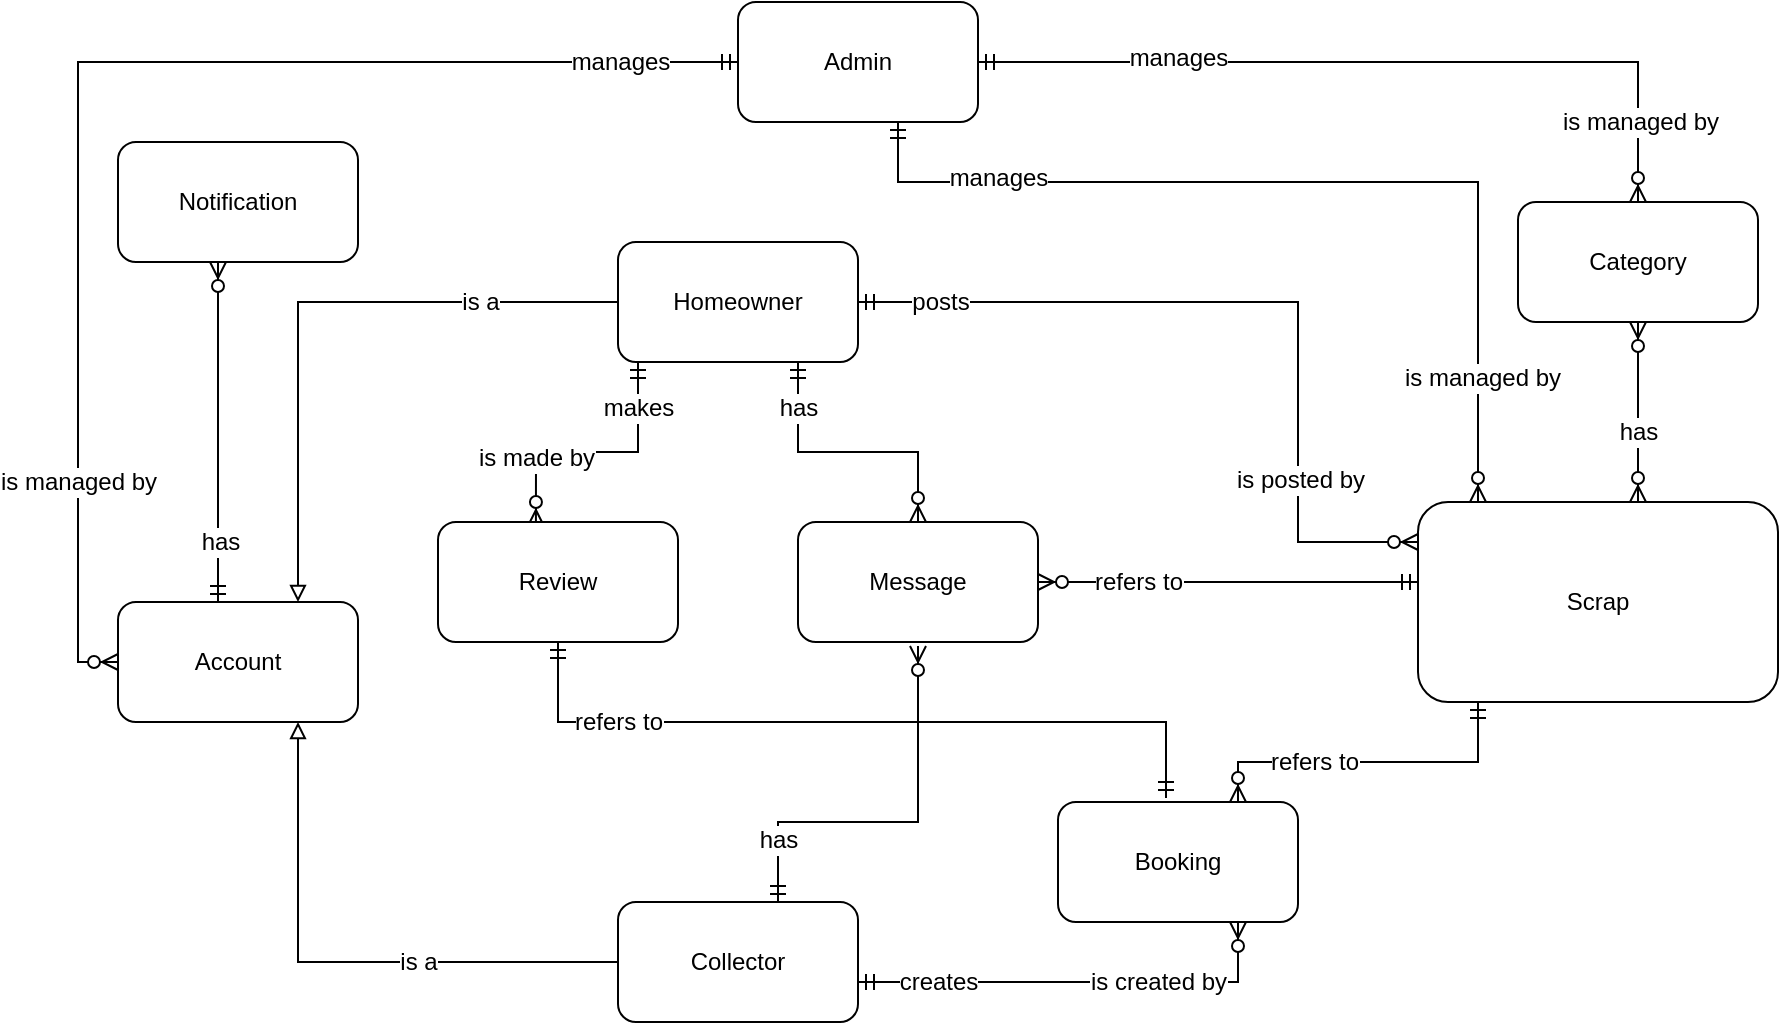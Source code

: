 <mxfile version="12.8.1" type="device"><diagram id="TBefRcXTWVSf1lGAVokM" name="Page-1"><mxGraphModel dx="1865" dy="1722" grid="1" gridSize="10" guides="1" tooltips="1" connect="1" arrows="1" fold="1" page="1" pageScale="1" pageWidth="827" pageHeight="1169" background="#FFFFFF" math="0" shadow="0"><root><mxCell id="0"/><mxCell id="1" parent="0"/><mxCell id="5PR5Owz3npO_q2eic5K1-1" value="Account" style="rounded=1;whiteSpace=wrap;html=1;" parent="1" vertex="1"><mxGeometry x="-50" y="260" width="120" height="60" as="geometry"/></mxCell><mxCell id="5PR5Owz3npO_q2eic5K1-18" style="edgeStyle=orthogonalEdgeStyle;rounded=0;orthogonalLoop=1;jettySize=auto;html=1;entryX=0;entryY=0.5;entryDx=0;entryDy=0;startArrow=ERmandOne;startFill=0;endArrow=ERzeroToMany;endFill=1;" parent="1" source="5PR5Owz3npO_q2eic5K1-2" target="5PR5Owz3npO_q2eic5K1-1" edge="1"><mxGeometry relative="1" as="geometry"/></mxCell><mxCell id="5PR5Owz3npO_q2eic5K1-35" value="manages" style="text;html=1;align=center;verticalAlign=middle;resizable=0;points=[];labelBackgroundColor=#ffffff;" parent="5PR5Owz3npO_q2eic5K1-18" vertex="1" connectable="0"><mxGeometry x="-0.909" y="2" relative="1" as="geometry"><mxPoint x="-30" y="-2" as="offset"/></mxGeometry></mxCell><mxCell id="5PR5Owz3npO_q2eic5K1-54" value="is managed by" style="text;html=1;align=center;verticalAlign=middle;resizable=0;points=[];labelBackgroundColor=#ffffff;" parent="5PR5Owz3npO_q2eic5K1-18" vertex="1" connectable="0"><mxGeometry x="0.797" relative="1" as="geometry"><mxPoint y="-44" as="offset"/></mxGeometry></mxCell><mxCell id="5PR5Owz3npO_q2eic5K1-20" style="edgeStyle=orthogonalEdgeStyle;rounded=0;orthogonalLoop=1;jettySize=auto;html=1;exitX=1;exitY=0.5;exitDx=0;exitDy=0;startArrow=ERmandOne;startFill=0;endArrow=ERzeroToMany;endFill=1;" parent="1" source="5PR5Owz3npO_q2eic5K1-2" target="5PR5Owz3npO_q2eic5K1-11" edge="1"><mxGeometry relative="1" as="geometry"/></mxCell><mxCell id="5PR5Owz3npO_q2eic5K1-36" value="manages" style="text;html=1;align=center;verticalAlign=middle;resizable=0;points=[];labelBackgroundColor=#ffffff;" parent="5PR5Owz3npO_q2eic5K1-20" vertex="1" connectable="0"><mxGeometry x="-0.5" y="2" relative="1" as="geometry"><mxPoint as="offset"/></mxGeometry></mxCell><mxCell id="5PR5Owz3npO_q2eic5K1-38" value="is managed by" style="text;html=1;align=center;verticalAlign=middle;resizable=0;points=[];labelBackgroundColor=#ffffff;" parent="5PR5Owz3npO_q2eic5K1-20" vertex="1" connectable="0"><mxGeometry x="0.492" y="-17" relative="1" as="geometry"><mxPoint x="32" y="13" as="offset"/></mxGeometry></mxCell><mxCell id="5PR5Owz3npO_q2eic5K1-21" style="edgeStyle=orthogonalEdgeStyle;rounded=0;orthogonalLoop=1;jettySize=auto;html=1;startArrow=ERmandOne;startFill=0;endArrow=ERzeroToMany;endFill=1;" parent="1" source="5PR5Owz3npO_q2eic5K1-2" target="5PR5Owz3npO_q2eic5K1-8" edge="1"><mxGeometry relative="1" as="geometry"><Array as="points"><mxPoint x="340" y="50"/><mxPoint x="630" y="50"/></Array></mxGeometry></mxCell><mxCell id="5PR5Owz3npO_q2eic5K1-37" value="manages" style="text;html=1;align=center;verticalAlign=middle;resizable=0;points=[];labelBackgroundColor=#ffffff;" parent="5PR5Owz3npO_q2eic5K1-21" vertex="1" connectable="0"><mxGeometry x="-0.667" y="2" relative="1" as="geometry"><mxPoint as="offset"/></mxGeometry></mxCell><mxCell id="5PR5Owz3npO_q2eic5K1-39" value="is managed by" style="text;html=1;align=center;verticalAlign=middle;resizable=0;points=[];labelBackgroundColor=#ffffff;" parent="5PR5Owz3npO_q2eic5K1-21" vertex="1" connectable="0"><mxGeometry x="0.741" y="2" relative="1" as="geometry"><mxPoint as="offset"/></mxGeometry></mxCell><mxCell id="5PR5Owz3npO_q2eic5K1-2" value="Admin" style="rounded=1;whiteSpace=wrap;html=1;" parent="1" vertex="1"><mxGeometry x="260" y="-40" width="120" height="60" as="geometry"/></mxCell><mxCell id="5PR5Owz3npO_q2eic5K1-16" style="edgeStyle=orthogonalEdgeStyle;rounded=0;orthogonalLoop=1;jettySize=auto;html=1;endArrow=ERmandOne;endFill=0;startArrow=ERzeroToMany;startFill=1;" parent="1" source="5PR5Owz3npO_q2eic5K1-3" target="5PR5Owz3npO_q2eic5K1-1" edge="1"><mxGeometry relative="1" as="geometry"><Array as="points"><mxPoint y="160"/><mxPoint y="160"/></Array></mxGeometry></mxCell><mxCell id="5PR5Owz3npO_q2eic5K1-62" value="has" style="text;html=1;align=center;verticalAlign=middle;resizable=0;points=[];labelBackgroundColor=#ffffff;" parent="5PR5Owz3npO_q2eic5K1-16" vertex="1" connectable="0"><mxGeometry x="0.647" y="1" relative="1" as="geometry"><mxPoint as="offset"/></mxGeometry></mxCell><mxCell id="5PR5Owz3npO_q2eic5K1-3" value="Notification" style="rounded=1;whiteSpace=wrap;html=1;" parent="1" vertex="1"><mxGeometry x="-50" y="30" width="120" height="60" as="geometry"/></mxCell><mxCell id="5PR5Owz3npO_q2eic5K1-14" style="edgeStyle=orthogonalEdgeStyle;rounded=0;orthogonalLoop=1;jettySize=auto;html=1;entryX=0.75;entryY=0;entryDx=0;entryDy=0;endArrow=block;endFill=0;" parent="1" source="5PR5Owz3npO_q2eic5K1-4" target="5PR5Owz3npO_q2eic5K1-1" edge="1"><mxGeometry relative="1" as="geometry"><Array as="points"><mxPoint x="40" y="110"/></Array></mxGeometry></mxCell><mxCell id="5PR5Owz3npO_q2eic5K1-53" value="is a" style="text;html=1;align=center;verticalAlign=middle;resizable=0;points=[];labelBackgroundColor=#ffffff;" parent="5PR5Owz3npO_q2eic5K1-14" vertex="1" connectable="0"><mxGeometry x="-0.293" y="-1" relative="1" as="geometry"><mxPoint x="40" y="1" as="offset"/></mxGeometry></mxCell><mxCell id="5PR5Owz3npO_q2eic5K1-19" style="edgeStyle=orthogonalEdgeStyle;rounded=0;orthogonalLoop=1;jettySize=auto;html=1;startArrow=ERmandOne;startFill=0;endArrow=ERzeroToMany;endFill=1;" parent="1" source="5PR5Owz3npO_q2eic5K1-4" target="5PR5Owz3npO_q2eic5K1-8" edge="1"><mxGeometry relative="1" as="geometry"><mxPoint x="621" y="250" as="targetPoint"/><Array as="points"><mxPoint x="540" y="110"/><mxPoint x="540" y="230"/></Array></mxGeometry></mxCell><mxCell id="5PR5Owz3npO_q2eic5K1-55" value="posts" style="text;html=1;align=center;verticalAlign=middle;resizable=0;points=[];labelBackgroundColor=#ffffff;" parent="5PR5Owz3npO_q2eic5K1-19" vertex="1" connectable="0"><mxGeometry x="-0.851" y="-2" relative="1" as="geometry"><mxPoint x="11" y="-2" as="offset"/></mxGeometry></mxCell><mxCell id="5PR5Owz3npO_q2eic5K1-56" value="is posted by" style="text;html=1;align=center;verticalAlign=middle;resizable=0;points=[];labelBackgroundColor=#ffffff;" parent="5PR5Owz3npO_q2eic5K1-19" vertex="1" connectable="0"><mxGeometry x="0.544" y="1" relative="1" as="geometry"><mxPoint as="offset"/></mxGeometry></mxCell><mxCell id="5PR5Owz3npO_q2eic5K1-23" style="edgeStyle=orthogonalEdgeStyle;rounded=0;orthogonalLoop=1;jettySize=auto;html=1;entryX=0.408;entryY=0.033;entryDx=0;entryDy=0;entryPerimeter=0;startArrow=ERmandOne;startFill=0;endArrow=ERzeroToMany;endFill=1;" parent="1" source="5PR5Owz3npO_q2eic5K1-4" target="5PR5Owz3npO_q2eic5K1-6" edge="1"><mxGeometry relative="1" as="geometry"><Array as="points"><mxPoint x="210" y="185"/><mxPoint x="159" y="185"/></Array></mxGeometry></mxCell><mxCell id="5PR5Owz3npO_q2eic5K1-58" value="makes" style="text;html=1;align=center;verticalAlign=middle;resizable=0;points=[];labelBackgroundColor=#ffffff;" parent="5PR5Owz3npO_q2eic5K1-23" vertex="1" connectable="0"><mxGeometry x="-0.545" relative="1" as="geometry"><mxPoint y="-8" as="offset"/></mxGeometry></mxCell><mxCell id="5PR5Owz3npO_q2eic5K1-59" value="is made by" style="text;html=1;align=center;verticalAlign=middle;resizable=0;points=[];labelBackgroundColor=#ffffff;" parent="5PR5Owz3npO_q2eic5K1-23" vertex="1" connectable="0"><mxGeometry x="0.48" relative="1" as="geometry"><mxPoint as="offset"/></mxGeometry></mxCell><mxCell id="5PR5Owz3npO_q2eic5K1-24" style="edgeStyle=orthogonalEdgeStyle;rounded=0;orthogonalLoop=1;jettySize=auto;html=1;exitX=0.75;exitY=1;exitDx=0;exitDy=0;startArrow=ERmandOne;startFill=0;endArrow=ERzeroToMany;endFill=1;" parent="1" source="5PR5Owz3npO_q2eic5K1-4" target="5PR5Owz3npO_q2eic5K1-7" edge="1"><mxGeometry relative="1" as="geometry"><Array as="points"><mxPoint x="290" y="185"/><mxPoint x="350" y="185"/></Array></mxGeometry></mxCell><mxCell id="5PR5Owz3npO_q2eic5K1-57" value="has" style="text;html=1;align=center;verticalAlign=middle;resizable=0;points=[];labelBackgroundColor=#ffffff;" parent="5PR5Owz3npO_q2eic5K1-24" vertex="1" connectable="0"><mxGeometry x="-0.523" y="1" relative="1" as="geometry"><mxPoint x="-1" y="-11" as="offset"/></mxGeometry></mxCell><mxCell id="5PR5Owz3npO_q2eic5K1-4" value="Homeowner" style="rounded=1;whiteSpace=wrap;html=1;" parent="1" vertex="1"><mxGeometry x="200" y="80" width="120" height="60" as="geometry"/></mxCell><mxCell id="5PR5Owz3npO_q2eic5K1-15" style="edgeStyle=orthogonalEdgeStyle;rounded=0;orthogonalLoop=1;jettySize=auto;html=1;entryX=0.75;entryY=1;entryDx=0;entryDy=0;endArrow=block;endFill=0;" parent="1" source="5PR5Owz3npO_q2eic5K1-5" target="5PR5Owz3npO_q2eic5K1-1" edge="1"><mxGeometry relative="1" as="geometry"><Array as="points"><mxPoint x="40" y="440"/></Array></mxGeometry></mxCell><mxCell id="5PR5Owz3npO_q2eic5K1-51" value="is a" style="text;html=1;align=center;verticalAlign=middle;resizable=0;points=[];labelBackgroundColor=#ffffff;" parent="5PR5Owz3npO_q2eic5K1-15" vertex="1" connectable="0"><mxGeometry x="-0.136" y="-1" relative="1" as="geometry"><mxPoint x="21" y="1" as="offset"/></mxGeometry></mxCell><mxCell id="5PR5Owz3npO_q2eic5K1-25" style="edgeStyle=orthogonalEdgeStyle;rounded=0;orthogonalLoop=1;jettySize=auto;html=1;startArrow=ERmandOne;startFill=0;endArrow=ERzeroToMany;endFill=1;" parent="1" source="5PR5Owz3npO_q2eic5K1-5" edge="1"><mxGeometry relative="1" as="geometry"><mxPoint x="350" y="282" as="targetPoint"/><Array as="points"><mxPoint x="280" y="370"/><mxPoint x="350" y="370"/></Array></mxGeometry></mxCell><mxCell id="5PR5Owz3npO_q2eic5K1-60" value="has" style="text;html=1;align=center;verticalAlign=middle;resizable=0;points=[];labelBackgroundColor=#ffffff;" parent="5PR5Owz3npO_q2eic5K1-25" vertex="1" connectable="0"><mxGeometry x="-0.687" relative="1" as="geometry"><mxPoint as="offset"/></mxGeometry></mxCell><mxCell id="5PR5Owz3npO_q2eic5K1-31" style="edgeStyle=orthogonalEdgeStyle;rounded=0;orthogonalLoop=1;jettySize=auto;html=1;startArrow=ERmandOne;startFill=0;endArrow=ERzeroToMany;endFill=1;entryX=0.75;entryY=1;entryDx=0;entryDy=0;" parent="1" source="5PR5Owz3npO_q2eic5K1-5" target="5PR5Owz3npO_q2eic5K1-9" edge="1"><mxGeometry relative="1" as="geometry"><mxPoint x="510" y="430" as="targetPoint"/><Array as="points"><mxPoint x="510" y="450"/></Array></mxGeometry></mxCell><mxCell id="5PR5Owz3npO_q2eic5K1-49" value="creates" style="text;html=1;align=center;verticalAlign=middle;resizable=0;points=[];labelBackgroundColor=#ffffff;" parent="5PR5Owz3npO_q2eic5K1-31" vertex="1" connectable="0"><mxGeometry x="0.811" y="120" relative="1" as="geometry"><mxPoint x="-30" y="9" as="offset"/></mxGeometry></mxCell><mxCell id="5PR5Owz3npO_q2eic5K1-50" value="is created by" style="text;html=1;align=center;verticalAlign=middle;resizable=0;points=[];labelBackgroundColor=#ffffff;" parent="5PR5Owz3npO_q2eic5K1-31" vertex="1" connectable="0"><mxGeometry x="0.446" relative="1" as="geometry"><mxPoint x="-9" as="offset"/></mxGeometry></mxCell><mxCell id="5PR5Owz3npO_q2eic5K1-5" value="Collector" style="rounded=1;whiteSpace=wrap;html=1;" parent="1" vertex="1"><mxGeometry x="200" y="410" width="120" height="60" as="geometry"/></mxCell><mxCell id="5PR5Owz3npO_q2eic5K1-30" style="edgeStyle=orthogonalEdgeStyle;rounded=0;orthogonalLoop=1;jettySize=auto;html=1;entryX=0.45;entryY=-0.033;entryDx=0;entryDy=0;entryPerimeter=0;startArrow=ERmandOne;startFill=0;endArrow=ERmandOne;endFill=0;" parent="1" source="5PR5Owz3npO_q2eic5K1-6" target="5PR5Owz3npO_q2eic5K1-9" edge="1"><mxGeometry relative="1" as="geometry"><Array as="points"><mxPoint x="170" y="320"/><mxPoint x="474" y="320"/></Array></mxGeometry></mxCell><mxCell id="5PR5Owz3npO_q2eic5K1-61" value="refers to" style="text;html=1;align=center;verticalAlign=middle;resizable=0;points=[];labelBackgroundColor=#ffffff;" parent="5PR5Owz3npO_q2eic5K1-30" vertex="1" connectable="0"><mxGeometry x="-0.801" y="20" relative="1" as="geometry"><mxPoint x="10" y="2" as="offset"/></mxGeometry></mxCell><mxCell id="5PR5Owz3npO_q2eic5K1-6" value="Review" style="rounded=1;whiteSpace=wrap;html=1;" parent="1" vertex="1"><mxGeometry x="110" y="220" width="120" height="60" as="geometry"/></mxCell><mxCell id="5PR5Owz3npO_q2eic5K1-7" value="Message" style="rounded=1;whiteSpace=wrap;html=1;" parent="1" vertex="1"><mxGeometry x="290" y="220" width="120" height="60" as="geometry"/></mxCell><mxCell id="5PR5Owz3npO_q2eic5K1-22" style="edgeStyle=orthogonalEdgeStyle;rounded=0;orthogonalLoop=1;jettySize=auto;html=1;entryX=0.5;entryY=1;entryDx=0;entryDy=0;startArrow=ERzeroToMany;startFill=1;endArrow=ERzeroToMany;endFill=1;" parent="1" source="5PR5Owz3npO_q2eic5K1-8" target="5PR5Owz3npO_q2eic5K1-11" edge="1"><mxGeometry relative="1" as="geometry"><Array as="points"><mxPoint x="710" y="170"/><mxPoint x="710" y="170"/></Array></mxGeometry></mxCell><mxCell id="5PR5Owz3npO_q2eic5K1-44" value="has" style="text;html=1;align=center;verticalAlign=middle;resizable=0;points=[];labelBackgroundColor=#ffffff;" parent="5PR5Owz3npO_q2eic5K1-22" vertex="1" connectable="0"><mxGeometry x="-0.111" y="-5" relative="1" as="geometry"><mxPoint x="-5" y="5" as="offset"/></mxGeometry></mxCell><mxCell id="5PR5Owz3npO_q2eic5K1-29" style="edgeStyle=orthogonalEdgeStyle;rounded=0;orthogonalLoop=1;jettySize=auto;html=1;startArrow=ERmandOne;startFill=0;endArrow=ERzeroToMany;endFill=1;" parent="1" source="5PR5Owz3npO_q2eic5K1-8" target="5PR5Owz3npO_q2eic5K1-7" edge="1"><mxGeometry relative="1" as="geometry"><Array as="points"><mxPoint x="550" y="250"/><mxPoint x="550" y="250"/></Array></mxGeometry></mxCell><mxCell id="I7rVOZbUUgQuctX_aWCq-1" value="refers to" style="text;html=1;align=center;verticalAlign=middle;resizable=0;points=[];labelBackgroundColor=#ffffff;" parent="5PR5Owz3npO_q2eic5K1-29" vertex="1" connectable="0"><mxGeometry x="0.105" y="-1" relative="1" as="geometry"><mxPoint x="-35" y="1" as="offset"/></mxGeometry></mxCell><mxCell id="5PR5Owz3npO_q2eic5K1-33" style="edgeStyle=orthogonalEdgeStyle;rounded=0;orthogonalLoop=1;jettySize=auto;html=1;entryX=0.75;entryY=0;entryDx=0;entryDy=0;startArrow=ERmandOne;startFill=0;endArrow=ERzeroToMany;endFill=1;" parent="1" target="5PR5Owz3npO_q2eic5K1-9" edge="1"><mxGeometry relative="1" as="geometry"><mxPoint x="630" y="310" as="sourcePoint"/><Array as="points"><mxPoint x="630" y="340"/><mxPoint x="510" y="340"/></Array></mxGeometry></mxCell><mxCell id="5PR5Owz3npO_q2eic5K1-46" value="refers to" style="text;html=1;align=center;verticalAlign=middle;resizable=0;points=[];labelBackgroundColor=#ffffff;" parent="5PR5Owz3npO_q2eic5K1-33" vertex="1" connectable="0"><mxGeometry x="0.5" y="2" relative="1" as="geometry"><mxPoint x="15" y="-2" as="offset"/></mxGeometry></mxCell><mxCell id="5PR5Owz3npO_q2eic5K1-8" value="&lt;div&gt;Scrap&lt;/div&gt;" style="rounded=1;whiteSpace=wrap;html=1;" parent="1" vertex="1"><mxGeometry x="600" y="210" width="180" height="100" as="geometry"/></mxCell><mxCell id="5PR5Owz3npO_q2eic5K1-9" value="Booking" style="rounded=1;whiteSpace=wrap;html=1;" parent="1" vertex="1"><mxGeometry x="420" y="360" width="120" height="60" as="geometry"/></mxCell><mxCell id="5PR5Owz3npO_q2eic5K1-11" value="Category" style="rounded=1;whiteSpace=wrap;html=1;" parent="1" vertex="1"><mxGeometry x="650" y="60" width="120" height="60" as="geometry"/></mxCell></root></mxGraphModel></diagram></mxfile>